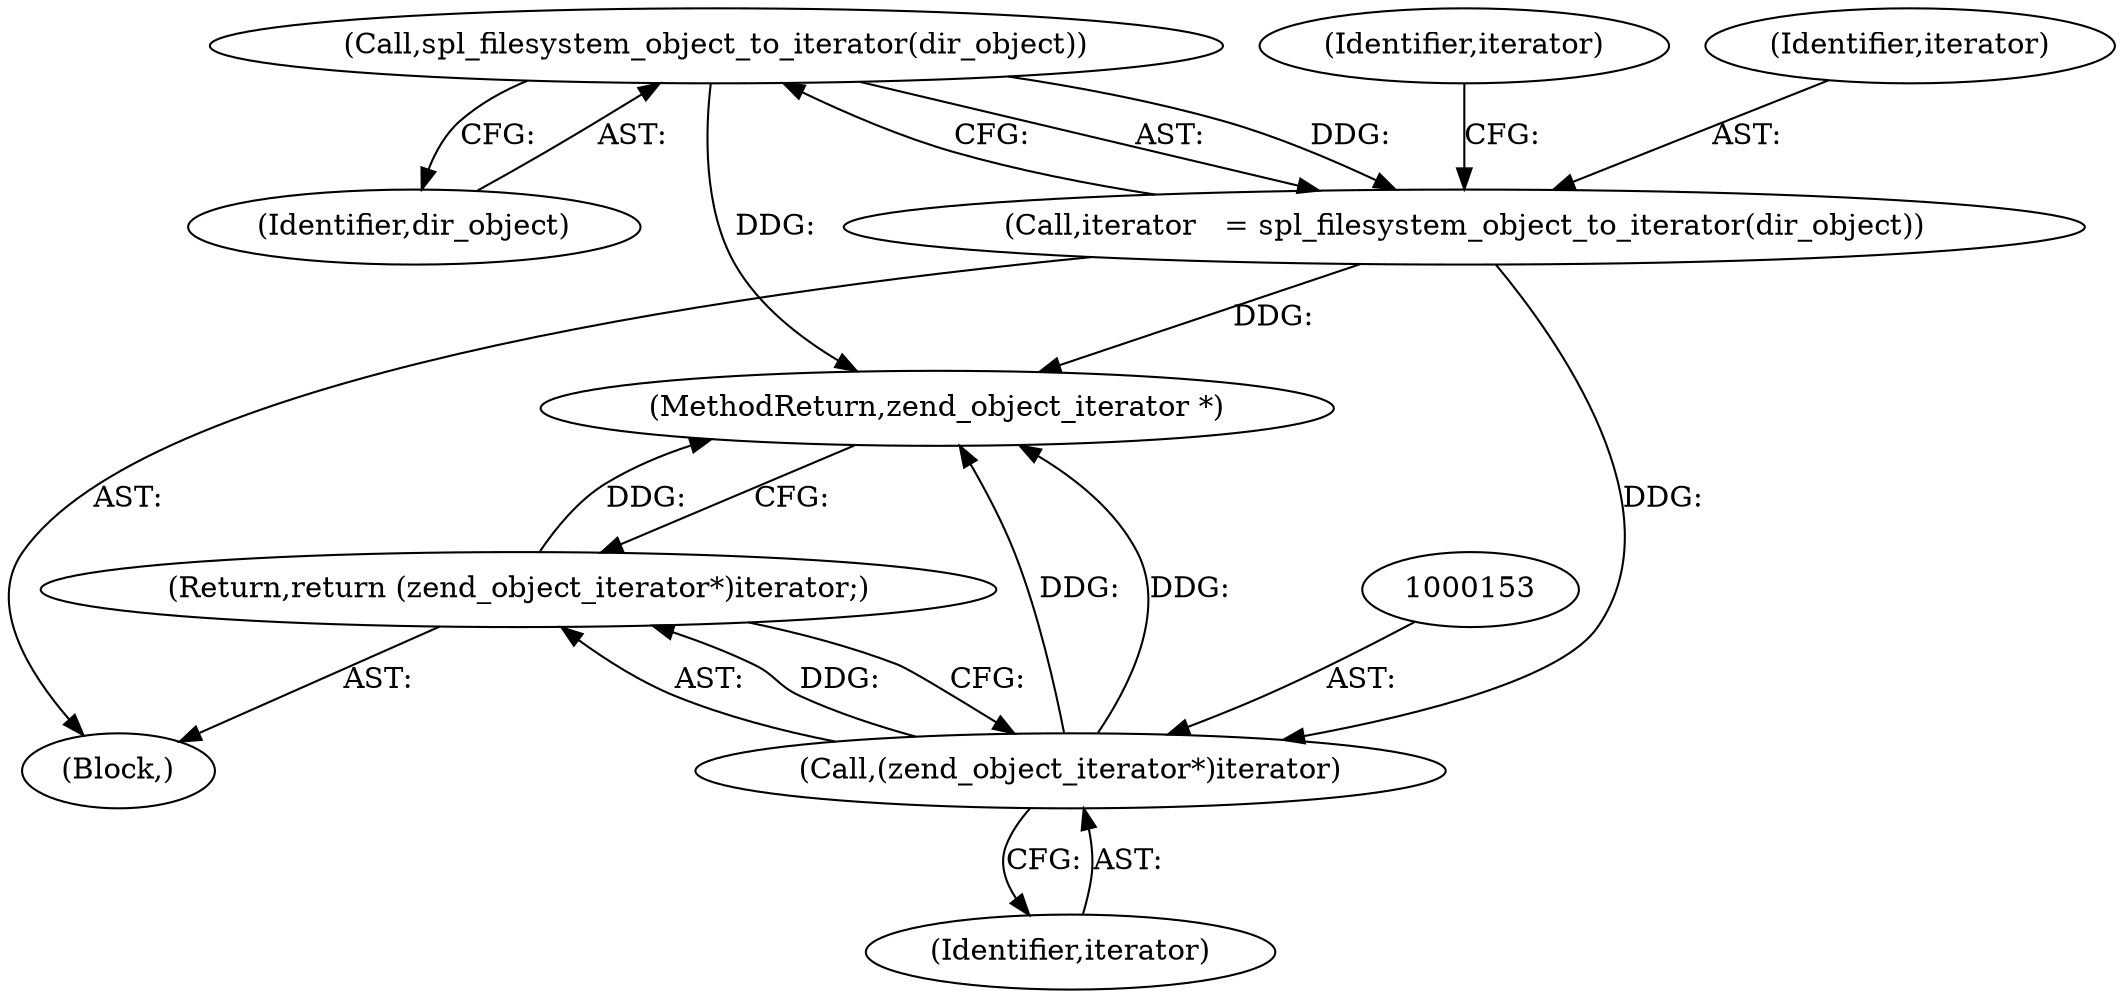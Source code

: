 digraph "0_php-src_7245bff300d3fa8bacbef7897ff080a6f1c23eba?w=1_42@API" {
"1000117" [label="(Call,spl_filesystem_object_to_iterator(dir_object))"];
"1000115" [label="(Call,iterator   = spl_filesystem_object_to_iterator(dir_object))"];
"1000152" [label="(Call,(zend_object_iterator*)iterator)"];
"1000151" [label="(Return,return (zend_object_iterator*)iterator;)"];
"1000152" [label="(Call,(zend_object_iterator*)iterator)"];
"1000115" [label="(Call,iterator   = spl_filesystem_object_to_iterator(dir_object))"];
"1000117" [label="(Call,spl_filesystem_object_to_iterator(dir_object))"];
"1000106" [label="(Block,)"];
"1000123" [label="(Identifier,iterator)"];
"1000118" [label="(Identifier,dir_object)"];
"1000116" [label="(Identifier,iterator)"];
"1000151" [label="(Return,return (zend_object_iterator*)iterator;)"];
"1000155" [label="(MethodReturn,zend_object_iterator *)"];
"1000154" [label="(Identifier,iterator)"];
"1000117" -> "1000115"  [label="AST: "];
"1000117" -> "1000118"  [label="CFG: "];
"1000118" -> "1000117"  [label="AST: "];
"1000115" -> "1000117"  [label="CFG: "];
"1000117" -> "1000155"  [label="DDG: "];
"1000117" -> "1000115"  [label="DDG: "];
"1000115" -> "1000106"  [label="AST: "];
"1000116" -> "1000115"  [label="AST: "];
"1000123" -> "1000115"  [label="CFG: "];
"1000115" -> "1000155"  [label="DDG: "];
"1000115" -> "1000152"  [label="DDG: "];
"1000152" -> "1000151"  [label="AST: "];
"1000152" -> "1000154"  [label="CFG: "];
"1000153" -> "1000152"  [label="AST: "];
"1000154" -> "1000152"  [label="AST: "];
"1000151" -> "1000152"  [label="CFG: "];
"1000152" -> "1000155"  [label="DDG: "];
"1000152" -> "1000155"  [label="DDG: "];
"1000152" -> "1000151"  [label="DDG: "];
"1000151" -> "1000106"  [label="AST: "];
"1000155" -> "1000151"  [label="CFG: "];
"1000151" -> "1000155"  [label="DDG: "];
}
